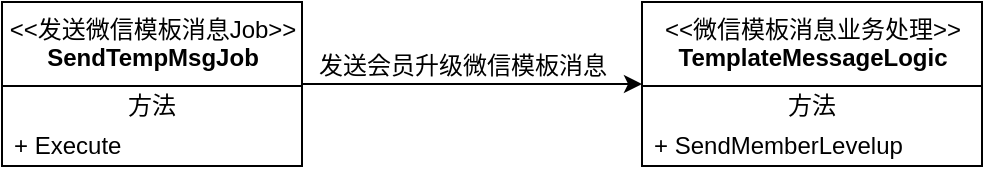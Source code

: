 <mxfile version="14.4.4" type="github">
  <diagram id="C5RBs43oDa-KdzZeNtuy" name="Page-1">
    <mxGraphModel dx="1422" dy="794" grid="1" gridSize="10" guides="1" tooltips="1" connect="1" arrows="1" fold="1" page="1" pageScale="1" pageWidth="827" pageHeight="1169" math="0" shadow="0">
      <root>
        <mxCell id="WIyWlLk6GJQsqaUBKTNV-0" />
        <mxCell id="WIyWlLk6GJQsqaUBKTNV-1" parent="WIyWlLk6GJQsqaUBKTNV-0" />
        <mxCell id="pswQ1XKpGyPddZEA789m-20" style="edgeStyle=orthogonalEdgeStyle;rounded=0;orthogonalLoop=1;jettySize=auto;html=1;exitX=1;exitY=0.5;exitDx=0;exitDy=0;entryX=0;entryY=0.5;entryDx=0;entryDy=0;" edge="1" parent="WIyWlLk6GJQsqaUBKTNV-1" source="pswQ1XKpGyPddZEA789m-1" target="pswQ1XKpGyPddZEA789m-9">
          <mxGeometry relative="1" as="geometry" />
        </mxCell>
        <mxCell id="pswQ1XKpGyPddZEA789m-1" value="&amp;lt;&amp;lt;发送微信模板消息Job&amp;gt;&amp;gt;&lt;br&gt;&lt;b&gt;SendTempMsgJob&lt;/b&gt;&lt;br&gt;" style="swimlane;fontStyle=0;align=center;verticalAlign=top;childLayout=stackLayout;horizontal=1;startSize=42;horizontalStack=0;resizeParent=1;resizeParentMax=0;resizeLast=0;collapsible=0;marginBottom=0;html=1;" vertex="1" parent="WIyWlLk6GJQsqaUBKTNV-1">
          <mxGeometry x="50" y="118" width="150" height="82" as="geometry" />
        </mxCell>
        <mxCell id="pswQ1XKpGyPddZEA789m-7" value="方法" style="text;html=1;strokeColor=none;fillColor=none;align=center;verticalAlign=middle;spacingLeft=4;spacingRight=4;overflow=hidden;rotatable=0;points=[[0,0.5],[1,0.5]];portConstraint=eastwest;" vertex="1" parent="pswQ1XKpGyPddZEA789m-1">
          <mxGeometry y="42" width="150" height="20" as="geometry" />
        </mxCell>
        <mxCell id="pswQ1XKpGyPddZEA789m-8" value="+ Execute" style="text;html=1;strokeColor=none;fillColor=none;align=left;verticalAlign=middle;spacingLeft=4;spacingRight=4;overflow=hidden;rotatable=0;points=[[0,0.5],[1,0.5]];portConstraint=eastwest;" vertex="1" parent="pswQ1XKpGyPddZEA789m-1">
          <mxGeometry y="62" width="150" height="20" as="geometry" />
        </mxCell>
        <mxCell id="pswQ1XKpGyPddZEA789m-9" value="&amp;lt;&amp;lt;微信模板消息业务处理&amp;gt;&amp;gt;&lt;br&gt;&lt;b&gt;TemplateMessageLogic&lt;/b&gt;" style="swimlane;fontStyle=0;align=center;verticalAlign=top;childLayout=stackLayout;horizontal=1;startSize=42;horizontalStack=0;resizeParent=1;resizeParentMax=0;resizeLast=0;collapsible=0;marginBottom=0;html=1;" vertex="1" parent="WIyWlLk6GJQsqaUBKTNV-1">
          <mxGeometry x="370" y="118" width="170" height="82" as="geometry" />
        </mxCell>
        <mxCell id="pswQ1XKpGyPddZEA789m-15" value="方法" style="text;html=1;strokeColor=none;fillColor=none;align=center;verticalAlign=middle;spacingLeft=4;spacingRight=4;overflow=hidden;rotatable=0;points=[[0,0.5],[1,0.5]];portConstraint=eastwest;" vertex="1" parent="pswQ1XKpGyPddZEA789m-9">
          <mxGeometry y="42" width="170" height="20" as="geometry" />
        </mxCell>
        <mxCell id="pswQ1XKpGyPddZEA789m-16" value="+ SendMemberLevelup" style="text;html=1;strokeColor=none;fillColor=none;align=left;verticalAlign=middle;spacingLeft=4;spacingRight=4;overflow=hidden;rotatable=0;points=[[0,0.5],[1,0.5]];portConstraint=eastwest;" vertex="1" parent="pswQ1XKpGyPddZEA789m-9">
          <mxGeometry y="62" width="170" height="20" as="geometry" />
        </mxCell>
        <mxCell id="pswQ1XKpGyPddZEA789m-22" value="发送会员升级微信模板消息" style="text;html=1;align=center;verticalAlign=middle;resizable=0;points=[];autosize=1;" vertex="1" parent="WIyWlLk6GJQsqaUBKTNV-1">
          <mxGeometry x="200" y="140" width="160" height="20" as="geometry" />
        </mxCell>
      </root>
    </mxGraphModel>
  </diagram>
</mxfile>

